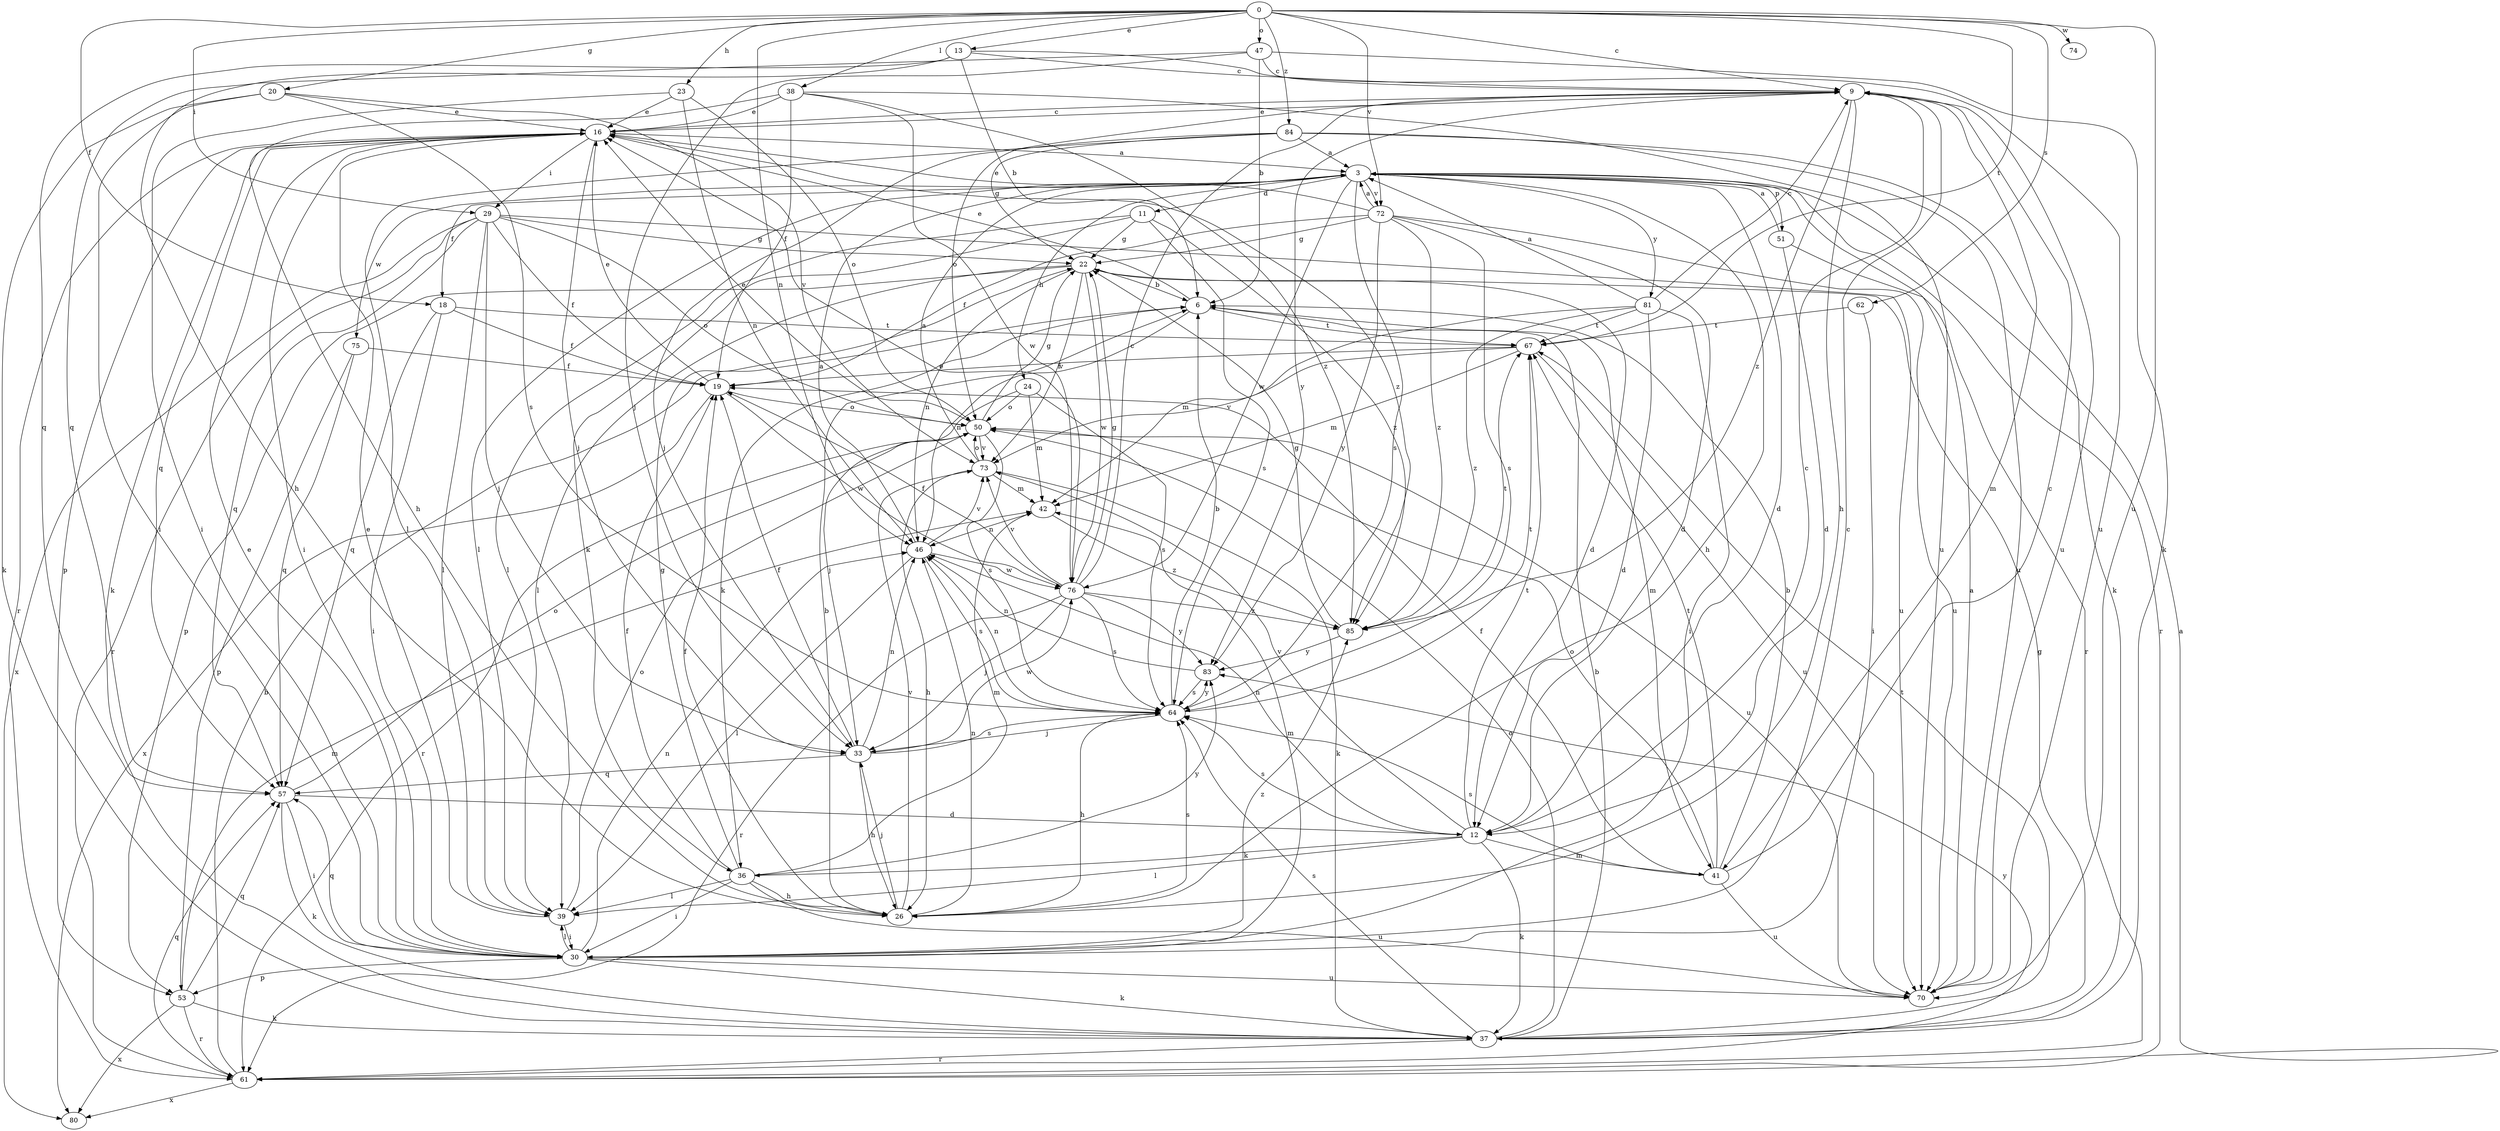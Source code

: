 strict digraph  {
0;
3;
6;
9;
11;
12;
13;
16;
18;
19;
20;
22;
23;
24;
26;
29;
30;
33;
36;
37;
38;
39;
41;
42;
46;
47;
50;
51;
53;
57;
61;
62;
64;
67;
70;
72;
73;
74;
75;
76;
80;
81;
83;
84;
85;
0 -> 9  [label=c];
0 -> 13  [label=e];
0 -> 18  [label=f];
0 -> 20  [label=g];
0 -> 23  [label=h];
0 -> 29  [label=i];
0 -> 38  [label=l];
0 -> 46  [label=n];
0 -> 47  [label=o];
0 -> 62  [label=s];
0 -> 67  [label=t];
0 -> 70  [label=u];
0 -> 72  [label=v];
0 -> 74  [label=w];
0 -> 84  [label=z];
3 -> 11  [label=d];
3 -> 12  [label=d];
3 -> 18  [label=f];
3 -> 24  [label=h];
3 -> 26  [label=h];
3 -> 39  [label=l];
3 -> 51  [label=p];
3 -> 61  [label=r];
3 -> 64  [label=s];
3 -> 72  [label=v];
3 -> 75  [label=w];
3 -> 76  [label=w];
3 -> 81  [label=y];
6 -> 16  [label=e];
6 -> 36  [label=k];
6 -> 41  [label=m];
6 -> 46  [label=n];
6 -> 67  [label=t];
9 -> 16  [label=e];
9 -> 26  [label=h];
9 -> 41  [label=m];
9 -> 50  [label=o];
9 -> 70  [label=u];
9 -> 83  [label=y];
9 -> 85  [label=z];
11 -> 22  [label=g];
11 -> 36  [label=k];
11 -> 39  [label=l];
11 -> 64  [label=s];
11 -> 85  [label=z];
12 -> 9  [label=c];
12 -> 36  [label=k];
12 -> 37  [label=k];
12 -> 39  [label=l];
12 -> 41  [label=m];
12 -> 46  [label=n];
12 -> 64  [label=s];
12 -> 67  [label=t];
12 -> 73  [label=v];
13 -> 6  [label=b];
13 -> 9  [label=c];
13 -> 26  [label=h];
13 -> 57  [label=q];
13 -> 70  [label=u];
16 -> 3  [label=a];
16 -> 9  [label=c];
16 -> 29  [label=i];
16 -> 30  [label=i];
16 -> 33  [label=j];
16 -> 37  [label=k];
16 -> 53  [label=p];
16 -> 57  [label=q];
16 -> 61  [label=r];
16 -> 85  [label=z];
18 -> 19  [label=f];
18 -> 30  [label=i];
18 -> 57  [label=q];
18 -> 67  [label=t];
19 -> 16  [label=e];
19 -> 50  [label=o];
19 -> 76  [label=w];
19 -> 80  [label=x];
20 -> 16  [label=e];
20 -> 30  [label=i];
20 -> 37  [label=k];
20 -> 64  [label=s];
20 -> 73  [label=v];
22 -> 6  [label=b];
22 -> 12  [label=d];
22 -> 39  [label=l];
22 -> 46  [label=n];
22 -> 53  [label=p];
22 -> 73  [label=v];
22 -> 76  [label=w];
23 -> 16  [label=e];
23 -> 30  [label=i];
23 -> 46  [label=n];
23 -> 50  [label=o];
24 -> 33  [label=j];
24 -> 42  [label=m];
24 -> 50  [label=o];
24 -> 64  [label=s];
26 -> 6  [label=b];
26 -> 19  [label=f];
26 -> 33  [label=j];
26 -> 46  [label=n];
26 -> 64  [label=s];
26 -> 73  [label=v];
29 -> 19  [label=f];
29 -> 22  [label=g];
29 -> 33  [label=j];
29 -> 39  [label=l];
29 -> 50  [label=o];
29 -> 57  [label=q];
29 -> 61  [label=r];
29 -> 70  [label=u];
29 -> 80  [label=x];
30 -> 9  [label=c];
30 -> 16  [label=e];
30 -> 37  [label=k];
30 -> 39  [label=l];
30 -> 42  [label=m];
30 -> 46  [label=n];
30 -> 53  [label=p];
30 -> 57  [label=q];
30 -> 70  [label=u];
30 -> 85  [label=z];
33 -> 19  [label=f];
33 -> 26  [label=h];
33 -> 46  [label=n];
33 -> 57  [label=q];
33 -> 64  [label=s];
33 -> 76  [label=w];
36 -> 19  [label=f];
36 -> 22  [label=g];
36 -> 26  [label=h];
36 -> 30  [label=i];
36 -> 39  [label=l];
36 -> 42  [label=m];
36 -> 70  [label=u];
36 -> 83  [label=y];
37 -> 6  [label=b];
37 -> 22  [label=g];
37 -> 50  [label=o];
37 -> 61  [label=r];
37 -> 64  [label=s];
37 -> 67  [label=t];
38 -> 16  [label=e];
38 -> 19  [label=f];
38 -> 26  [label=h];
38 -> 70  [label=u];
38 -> 76  [label=w];
38 -> 85  [label=z];
39 -> 16  [label=e];
39 -> 30  [label=i];
39 -> 50  [label=o];
41 -> 6  [label=b];
41 -> 9  [label=c];
41 -> 19  [label=f];
41 -> 50  [label=o];
41 -> 64  [label=s];
41 -> 67  [label=t];
41 -> 70  [label=u];
42 -> 46  [label=n];
42 -> 85  [label=z];
46 -> 3  [label=a];
46 -> 39  [label=l];
46 -> 64  [label=s];
46 -> 73  [label=v];
46 -> 76  [label=w];
47 -> 6  [label=b];
47 -> 9  [label=c];
47 -> 33  [label=j];
47 -> 37  [label=k];
47 -> 57  [label=q];
50 -> 16  [label=e];
50 -> 22  [label=g];
50 -> 61  [label=r];
50 -> 64  [label=s];
50 -> 70  [label=u];
50 -> 73  [label=v];
51 -> 3  [label=a];
51 -> 12  [label=d];
51 -> 61  [label=r];
53 -> 37  [label=k];
53 -> 42  [label=m];
53 -> 57  [label=q];
53 -> 61  [label=r];
53 -> 80  [label=x];
57 -> 12  [label=d];
57 -> 30  [label=i];
57 -> 37  [label=k];
57 -> 50  [label=o];
61 -> 3  [label=a];
61 -> 6  [label=b];
61 -> 57  [label=q];
61 -> 80  [label=x];
61 -> 83  [label=y];
62 -> 30  [label=i];
62 -> 67  [label=t];
64 -> 6  [label=b];
64 -> 26  [label=h];
64 -> 33  [label=j];
64 -> 46  [label=n];
64 -> 67  [label=t];
64 -> 83  [label=y];
67 -> 19  [label=f];
67 -> 42  [label=m];
67 -> 70  [label=u];
67 -> 73  [label=v];
70 -> 3  [label=a];
72 -> 3  [label=a];
72 -> 12  [label=d];
72 -> 16  [label=e];
72 -> 19  [label=f];
72 -> 22  [label=g];
72 -> 64  [label=s];
72 -> 70  [label=u];
72 -> 83  [label=y];
72 -> 85  [label=z];
73 -> 3  [label=a];
73 -> 26  [label=h];
73 -> 37  [label=k];
73 -> 42  [label=m];
73 -> 50  [label=o];
75 -> 19  [label=f];
75 -> 53  [label=p];
75 -> 57  [label=q];
76 -> 9  [label=c];
76 -> 16  [label=e];
76 -> 19  [label=f];
76 -> 22  [label=g];
76 -> 33  [label=j];
76 -> 61  [label=r];
76 -> 64  [label=s];
76 -> 73  [label=v];
76 -> 83  [label=y];
76 -> 85  [label=z];
81 -> 3  [label=a];
81 -> 9  [label=c];
81 -> 12  [label=d];
81 -> 30  [label=i];
81 -> 42  [label=m];
81 -> 67  [label=t];
81 -> 85  [label=z];
83 -> 46  [label=n];
83 -> 64  [label=s];
84 -> 3  [label=a];
84 -> 22  [label=g];
84 -> 33  [label=j];
84 -> 37  [label=k];
84 -> 39  [label=l];
84 -> 70  [label=u];
85 -> 22  [label=g];
85 -> 67  [label=t];
85 -> 83  [label=y];
}
